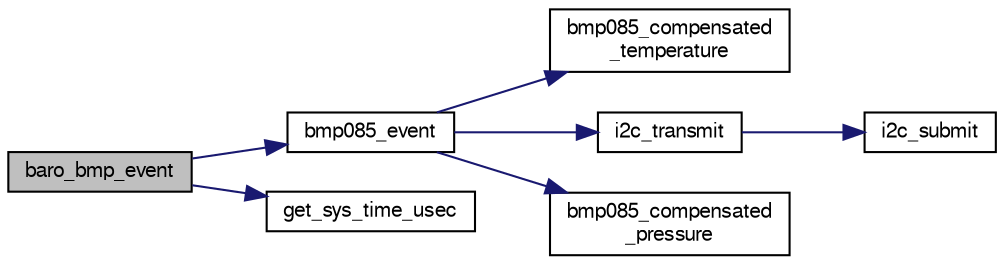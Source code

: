 digraph "baro_bmp_event"
{
  edge [fontname="FreeSans",fontsize="10",labelfontname="FreeSans",labelfontsize="10"];
  node [fontname="FreeSans",fontsize="10",shape=record];
  rankdir="LR";
  Node1 [label="baro_bmp_event",height=0.2,width=0.4,color="black", fillcolor="grey75", style="filled", fontcolor="black"];
  Node1 -> Node2 [color="midnightblue",fontsize="10",style="solid",fontname="FreeSans"];
  Node2 [label="bmp085_event",height=0.2,width=0.4,color="black", fillcolor="white", style="filled",URL="$bmp085_8c.html#a378f5eb4f4ed5e17c6f13e3dc4629842"];
  Node2 -> Node3 [color="midnightblue",fontsize="10",style="solid",fontname="FreeSans"];
  Node3 [label="bmp085_compensated\l_temperature",height=0.2,width=0.4,color="black", fillcolor="white", style="filled",URL="$bmp085_8c.html#a51c3006367e8c704b3b0f2f98d473124"];
  Node2 -> Node4 [color="midnightblue",fontsize="10",style="solid",fontname="FreeSans"];
  Node4 [label="i2c_transmit",height=0.2,width=0.4,color="black", fillcolor="white", style="filled",URL="$group__i2c.html#ga54405aa058f14a143b8b1b5380015927",tooltip="Submit a write only transaction. "];
  Node4 -> Node5 [color="midnightblue",fontsize="10",style="solid",fontname="FreeSans"];
  Node5 [label="i2c_submit",height=0.2,width=0.4,color="black", fillcolor="white", style="filled",URL="$group__i2c.html#ga4eed48e542a9c71b93372f5a38d7e367",tooltip="Submit a I2C transaction. "];
  Node2 -> Node6 [color="midnightblue",fontsize="10",style="solid",fontname="FreeSans"];
  Node6 [label="bmp085_compensated\l_pressure",height=0.2,width=0.4,color="black", fillcolor="white", style="filled",URL="$bmp085_8c.html#a0ab1487b3b01190106885dcb37d195b1",tooltip="Apply temp calibration and sensor calibration to raw measurement to get Pa (from BMP085 datasheet) ..."];
  Node1 -> Node7 [color="midnightblue",fontsize="10",style="solid",fontname="FreeSans"];
  Node7 [label="get_sys_time_usec",height=0.2,width=0.4,color="black", fillcolor="white", style="filled",URL="$chibios_2mcu__periph_2sys__time__arch_8c.html#a7ddfef1f78a56c6b4c4c536b5d670bfb",tooltip="Get the time in microseconds since startup. "];
}
